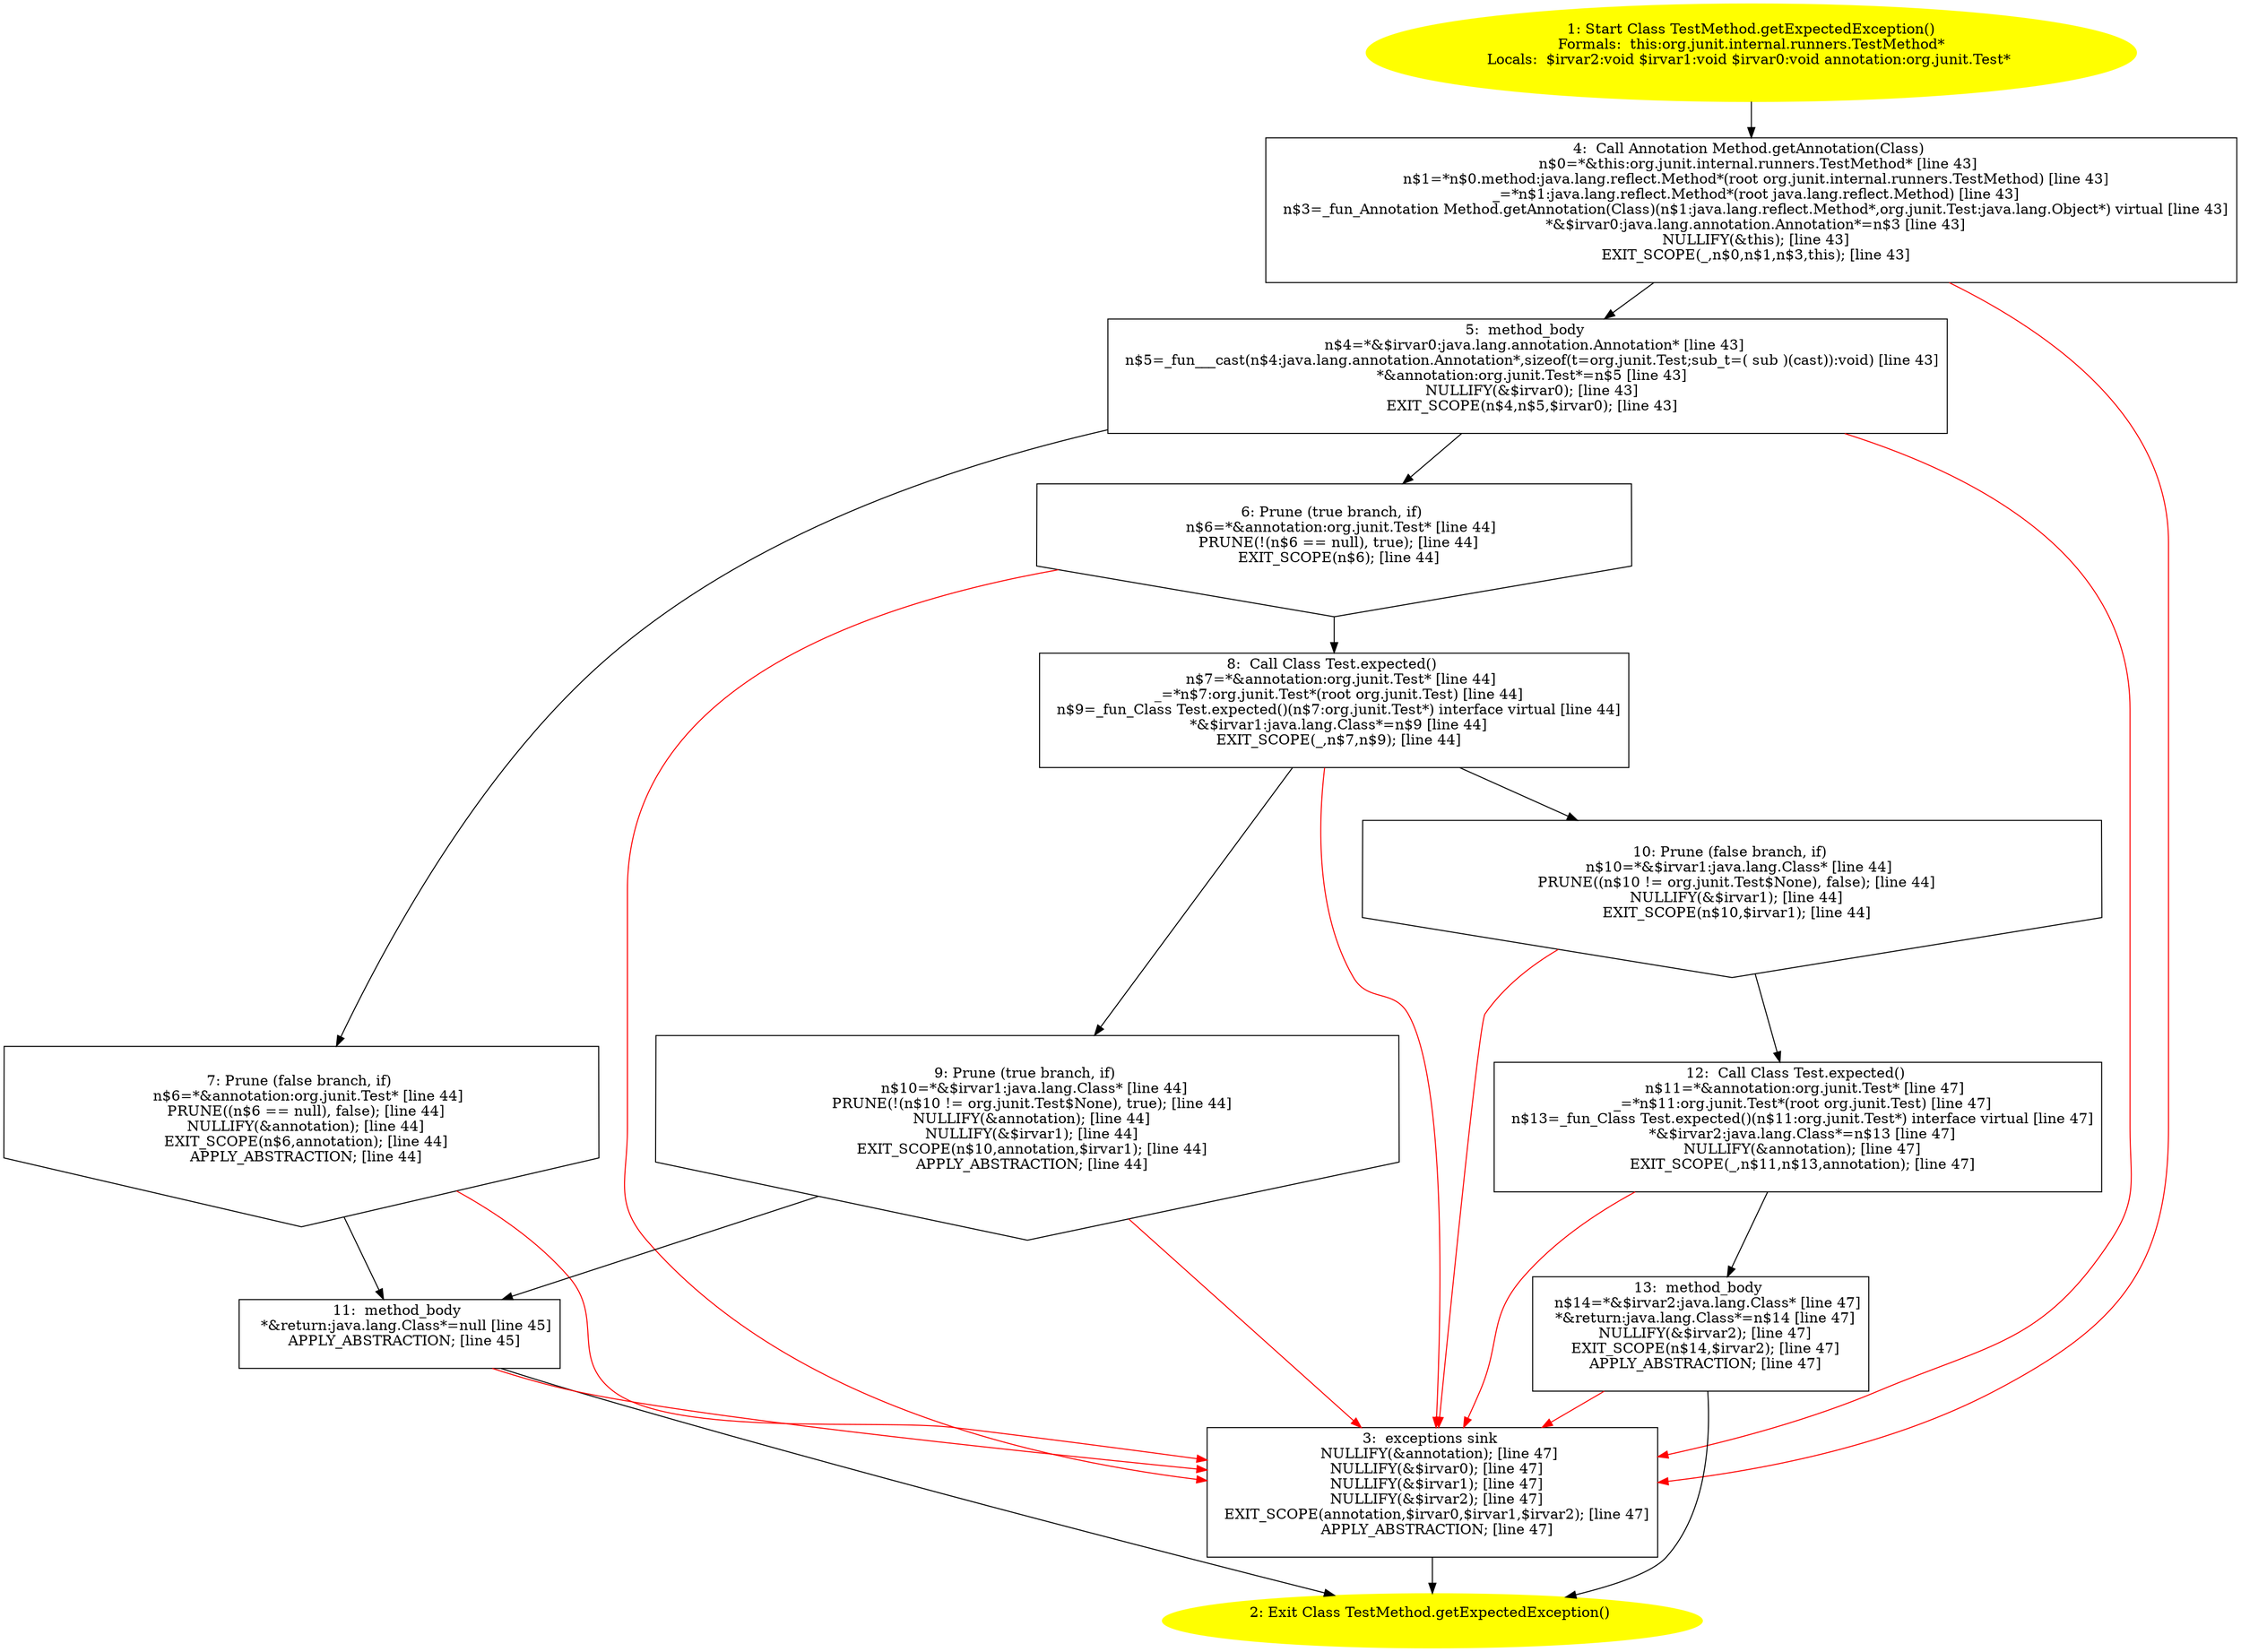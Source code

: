 /* @generated */
digraph cfg {
"org.junit.internal.runners.TestMethod.getExpectedException():java.lang.Class.992e813e4faea48cdc9602c184a8b703_1" [label="1: Start Class TestMethod.getExpectedException()\nFormals:  this:org.junit.internal.runners.TestMethod*\nLocals:  $irvar2:void $irvar1:void $irvar0:void annotation:org.junit.Test* \n  " color=yellow style=filled]
	

	 "org.junit.internal.runners.TestMethod.getExpectedException():java.lang.Class.992e813e4faea48cdc9602c184a8b703_1" -> "org.junit.internal.runners.TestMethod.getExpectedException():java.lang.Class.992e813e4faea48cdc9602c184a8b703_4" ;
"org.junit.internal.runners.TestMethod.getExpectedException():java.lang.Class.992e813e4faea48cdc9602c184a8b703_2" [label="2: Exit Class TestMethod.getExpectedException() \n  " color=yellow style=filled]
	

"org.junit.internal.runners.TestMethod.getExpectedException():java.lang.Class.992e813e4faea48cdc9602c184a8b703_3" [label="3:  exceptions sink \n   NULLIFY(&annotation); [line 47]\n  NULLIFY(&$irvar0); [line 47]\n  NULLIFY(&$irvar1); [line 47]\n  NULLIFY(&$irvar2); [line 47]\n  EXIT_SCOPE(annotation,$irvar0,$irvar1,$irvar2); [line 47]\n  APPLY_ABSTRACTION; [line 47]\n " shape="box"]
	

	 "org.junit.internal.runners.TestMethod.getExpectedException():java.lang.Class.992e813e4faea48cdc9602c184a8b703_3" -> "org.junit.internal.runners.TestMethod.getExpectedException():java.lang.Class.992e813e4faea48cdc9602c184a8b703_2" ;
"org.junit.internal.runners.TestMethod.getExpectedException():java.lang.Class.992e813e4faea48cdc9602c184a8b703_4" [label="4:  Call Annotation Method.getAnnotation(Class) \n   n$0=*&this:org.junit.internal.runners.TestMethod* [line 43]\n  n$1=*n$0.method:java.lang.reflect.Method*(root org.junit.internal.runners.TestMethod) [line 43]\n  _=*n$1:java.lang.reflect.Method*(root java.lang.reflect.Method) [line 43]\n  n$3=_fun_Annotation Method.getAnnotation(Class)(n$1:java.lang.reflect.Method*,org.junit.Test:java.lang.Object*) virtual [line 43]\n  *&$irvar0:java.lang.annotation.Annotation*=n$3 [line 43]\n  NULLIFY(&this); [line 43]\n  EXIT_SCOPE(_,n$0,n$1,n$3,this); [line 43]\n " shape="box"]
	

	 "org.junit.internal.runners.TestMethod.getExpectedException():java.lang.Class.992e813e4faea48cdc9602c184a8b703_4" -> "org.junit.internal.runners.TestMethod.getExpectedException():java.lang.Class.992e813e4faea48cdc9602c184a8b703_5" ;
	 "org.junit.internal.runners.TestMethod.getExpectedException():java.lang.Class.992e813e4faea48cdc9602c184a8b703_4" -> "org.junit.internal.runners.TestMethod.getExpectedException():java.lang.Class.992e813e4faea48cdc9602c184a8b703_3" [color="red" ];
"org.junit.internal.runners.TestMethod.getExpectedException():java.lang.Class.992e813e4faea48cdc9602c184a8b703_5" [label="5:  method_body \n   n$4=*&$irvar0:java.lang.annotation.Annotation* [line 43]\n  n$5=_fun___cast(n$4:java.lang.annotation.Annotation*,sizeof(t=org.junit.Test;sub_t=( sub )(cast)):void) [line 43]\n  *&annotation:org.junit.Test*=n$5 [line 43]\n  NULLIFY(&$irvar0); [line 43]\n  EXIT_SCOPE(n$4,n$5,$irvar0); [line 43]\n " shape="box"]
	

	 "org.junit.internal.runners.TestMethod.getExpectedException():java.lang.Class.992e813e4faea48cdc9602c184a8b703_5" -> "org.junit.internal.runners.TestMethod.getExpectedException():java.lang.Class.992e813e4faea48cdc9602c184a8b703_6" ;
	 "org.junit.internal.runners.TestMethod.getExpectedException():java.lang.Class.992e813e4faea48cdc9602c184a8b703_5" -> "org.junit.internal.runners.TestMethod.getExpectedException():java.lang.Class.992e813e4faea48cdc9602c184a8b703_7" ;
	 "org.junit.internal.runners.TestMethod.getExpectedException():java.lang.Class.992e813e4faea48cdc9602c184a8b703_5" -> "org.junit.internal.runners.TestMethod.getExpectedException():java.lang.Class.992e813e4faea48cdc9602c184a8b703_3" [color="red" ];
"org.junit.internal.runners.TestMethod.getExpectedException():java.lang.Class.992e813e4faea48cdc9602c184a8b703_6" [label="6: Prune (true branch, if) \n   n$6=*&annotation:org.junit.Test* [line 44]\n  PRUNE(!(n$6 == null), true); [line 44]\n  EXIT_SCOPE(n$6); [line 44]\n " shape="invhouse"]
	

	 "org.junit.internal.runners.TestMethod.getExpectedException():java.lang.Class.992e813e4faea48cdc9602c184a8b703_6" -> "org.junit.internal.runners.TestMethod.getExpectedException():java.lang.Class.992e813e4faea48cdc9602c184a8b703_8" ;
	 "org.junit.internal.runners.TestMethod.getExpectedException():java.lang.Class.992e813e4faea48cdc9602c184a8b703_6" -> "org.junit.internal.runners.TestMethod.getExpectedException():java.lang.Class.992e813e4faea48cdc9602c184a8b703_3" [color="red" ];
"org.junit.internal.runners.TestMethod.getExpectedException():java.lang.Class.992e813e4faea48cdc9602c184a8b703_7" [label="7: Prune (false branch, if) \n   n$6=*&annotation:org.junit.Test* [line 44]\n  PRUNE((n$6 == null), false); [line 44]\n  NULLIFY(&annotation); [line 44]\n  EXIT_SCOPE(n$6,annotation); [line 44]\n  APPLY_ABSTRACTION; [line 44]\n " shape="invhouse"]
	

	 "org.junit.internal.runners.TestMethod.getExpectedException():java.lang.Class.992e813e4faea48cdc9602c184a8b703_7" -> "org.junit.internal.runners.TestMethod.getExpectedException():java.lang.Class.992e813e4faea48cdc9602c184a8b703_11" ;
	 "org.junit.internal.runners.TestMethod.getExpectedException():java.lang.Class.992e813e4faea48cdc9602c184a8b703_7" -> "org.junit.internal.runners.TestMethod.getExpectedException():java.lang.Class.992e813e4faea48cdc9602c184a8b703_3" [color="red" ];
"org.junit.internal.runners.TestMethod.getExpectedException():java.lang.Class.992e813e4faea48cdc9602c184a8b703_8" [label="8:  Call Class Test.expected() \n   n$7=*&annotation:org.junit.Test* [line 44]\n  _=*n$7:org.junit.Test*(root org.junit.Test) [line 44]\n  n$9=_fun_Class Test.expected()(n$7:org.junit.Test*) interface virtual [line 44]\n  *&$irvar1:java.lang.Class*=n$9 [line 44]\n  EXIT_SCOPE(_,n$7,n$9); [line 44]\n " shape="box"]
	

	 "org.junit.internal.runners.TestMethod.getExpectedException():java.lang.Class.992e813e4faea48cdc9602c184a8b703_8" -> "org.junit.internal.runners.TestMethod.getExpectedException():java.lang.Class.992e813e4faea48cdc9602c184a8b703_9" ;
	 "org.junit.internal.runners.TestMethod.getExpectedException():java.lang.Class.992e813e4faea48cdc9602c184a8b703_8" -> "org.junit.internal.runners.TestMethod.getExpectedException():java.lang.Class.992e813e4faea48cdc9602c184a8b703_10" ;
	 "org.junit.internal.runners.TestMethod.getExpectedException():java.lang.Class.992e813e4faea48cdc9602c184a8b703_8" -> "org.junit.internal.runners.TestMethod.getExpectedException():java.lang.Class.992e813e4faea48cdc9602c184a8b703_3" [color="red" ];
"org.junit.internal.runners.TestMethod.getExpectedException():java.lang.Class.992e813e4faea48cdc9602c184a8b703_9" [label="9: Prune (true branch, if) \n   n$10=*&$irvar1:java.lang.Class* [line 44]\n  PRUNE(!(n$10 != org.junit.Test$None), true); [line 44]\n  NULLIFY(&annotation); [line 44]\n  NULLIFY(&$irvar1); [line 44]\n  EXIT_SCOPE(n$10,annotation,$irvar1); [line 44]\n  APPLY_ABSTRACTION; [line 44]\n " shape="invhouse"]
	

	 "org.junit.internal.runners.TestMethod.getExpectedException():java.lang.Class.992e813e4faea48cdc9602c184a8b703_9" -> "org.junit.internal.runners.TestMethod.getExpectedException():java.lang.Class.992e813e4faea48cdc9602c184a8b703_11" ;
	 "org.junit.internal.runners.TestMethod.getExpectedException():java.lang.Class.992e813e4faea48cdc9602c184a8b703_9" -> "org.junit.internal.runners.TestMethod.getExpectedException():java.lang.Class.992e813e4faea48cdc9602c184a8b703_3" [color="red" ];
"org.junit.internal.runners.TestMethod.getExpectedException():java.lang.Class.992e813e4faea48cdc9602c184a8b703_10" [label="10: Prune (false branch, if) \n   n$10=*&$irvar1:java.lang.Class* [line 44]\n  PRUNE((n$10 != org.junit.Test$None), false); [line 44]\n  NULLIFY(&$irvar1); [line 44]\n  EXIT_SCOPE(n$10,$irvar1); [line 44]\n " shape="invhouse"]
	

	 "org.junit.internal.runners.TestMethod.getExpectedException():java.lang.Class.992e813e4faea48cdc9602c184a8b703_10" -> "org.junit.internal.runners.TestMethod.getExpectedException():java.lang.Class.992e813e4faea48cdc9602c184a8b703_12" ;
	 "org.junit.internal.runners.TestMethod.getExpectedException():java.lang.Class.992e813e4faea48cdc9602c184a8b703_10" -> "org.junit.internal.runners.TestMethod.getExpectedException():java.lang.Class.992e813e4faea48cdc9602c184a8b703_3" [color="red" ];
"org.junit.internal.runners.TestMethod.getExpectedException():java.lang.Class.992e813e4faea48cdc9602c184a8b703_11" [label="11:  method_body \n   *&return:java.lang.Class*=null [line 45]\n  APPLY_ABSTRACTION; [line 45]\n " shape="box"]
	

	 "org.junit.internal.runners.TestMethod.getExpectedException():java.lang.Class.992e813e4faea48cdc9602c184a8b703_11" -> "org.junit.internal.runners.TestMethod.getExpectedException():java.lang.Class.992e813e4faea48cdc9602c184a8b703_2" ;
	 "org.junit.internal.runners.TestMethod.getExpectedException():java.lang.Class.992e813e4faea48cdc9602c184a8b703_11" -> "org.junit.internal.runners.TestMethod.getExpectedException():java.lang.Class.992e813e4faea48cdc9602c184a8b703_3" [color="red" ];
"org.junit.internal.runners.TestMethod.getExpectedException():java.lang.Class.992e813e4faea48cdc9602c184a8b703_12" [label="12:  Call Class Test.expected() \n   n$11=*&annotation:org.junit.Test* [line 47]\n  _=*n$11:org.junit.Test*(root org.junit.Test) [line 47]\n  n$13=_fun_Class Test.expected()(n$11:org.junit.Test*) interface virtual [line 47]\n  *&$irvar2:java.lang.Class*=n$13 [line 47]\n  NULLIFY(&annotation); [line 47]\n  EXIT_SCOPE(_,n$11,n$13,annotation); [line 47]\n " shape="box"]
	

	 "org.junit.internal.runners.TestMethod.getExpectedException():java.lang.Class.992e813e4faea48cdc9602c184a8b703_12" -> "org.junit.internal.runners.TestMethod.getExpectedException():java.lang.Class.992e813e4faea48cdc9602c184a8b703_13" ;
	 "org.junit.internal.runners.TestMethod.getExpectedException():java.lang.Class.992e813e4faea48cdc9602c184a8b703_12" -> "org.junit.internal.runners.TestMethod.getExpectedException():java.lang.Class.992e813e4faea48cdc9602c184a8b703_3" [color="red" ];
"org.junit.internal.runners.TestMethod.getExpectedException():java.lang.Class.992e813e4faea48cdc9602c184a8b703_13" [label="13:  method_body \n   n$14=*&$irvar2:java.lang.Class* [line 47]\n  *&return:java.lang.Class*=n$14 [line 47]\n  NULLIFY(&$irvar2); [line 47]\n  EXIT_SCOPE(n$14,$irvar2); [line 47]\n  APPLY_ABSTRACTION; [line 47]\n " shape="box"]
	

	 "org.junit.internal.runners.TestMethod.getExpectedException():java.lang.Class.992e813e4faea48cdc9602c184a8b703_13" -> "org.junit.internal.runners.TestMethod.getExpectedException():java.lang.Class.992e813e4faea48cdc9602c184a8b703_2" ;
	 "org.junit.internal.runners.TestMethod.getExpectedException():java.lang.Class.992e813e4faea48cdc9602c184a8b703_13" -> "org.junit.internal.runners.TestMethod.getExpectedException():java.lang.Class.992e813e4faea48cdc9602c184a8b703_3" [color="red" ];
}
